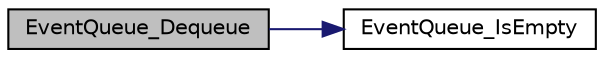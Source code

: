 digraph "EventQueue_Dequeue"
{
 // LATEX_PDF_SIZE
  edge [fontname="Helvetica",fontsize="10",labelfontname="Helvetica",labelfontsize="10"];
  node [fontname="Helvetica",fontsize="10",shape=record];
  rankdir="LR";
  Node1 [label="EventQueue_Dequeue",height=0.2,width=0.4,color="black", fillcolor="grey75", style="filled", fontcolor="black",tooltip="Dequeue an event from the queue."];
  Node1 -> Node2 [color="midnightblue",fontsize="10",style="solid",fontname="Helvetica"];
  Node2 [label="EventQueue_IsEmpty",height=0.2,width=0.4,color="black", fillcolor="white", style="filled",URL="$event__queue_8c.html#accd6b7bf1797d4a406c5b83dbbfa3601",tooltip="Check if the queue is empty."];
}
